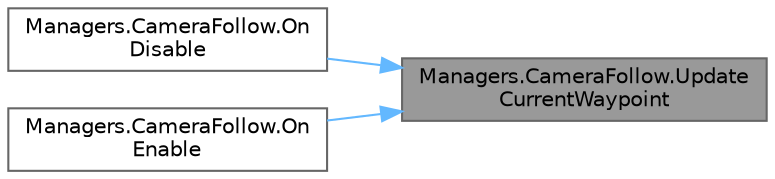 digraph "Managers.CameraFollow.UpdateCurrentWaypoint"
{
 // LATEX_PDF_SIZE
  bgcolor="transparent";
  edge [fontname=Helvetica,fontsize=10,labelfontname=Helvetica,labelfontsize=10];
  node [fontname=Helvetica,fontsize=10,shape=box,height=0.2,width=0.4];
  rankdir="RL";
  Node1 [label="Managers.CameraFollow.Update\lCurrentWaypoint",height=0.2,width=0.4,color="gray40", fillcolor="grey60", style="filled", fontcolor="black",tooltip="Updates the waypoint to the new waypoint when previous waypoint is reached."];
  Node1 -> Node2 [dir="back",color="steelblue1",style="solid"];
  Node2 [label="Managers.CameraFollow.On\lDisable",height=0.2,width=0.4,color="grey40", fillcolor="white", style="filled",URL="$class_managers_1_1_camera_follow.html#ab12e06d2d3fc44e877058fcbe0b5fddb",tooltip=" "];
  Node1 -> Node3 [dir="back",color="steelblue1",style="solid"];
  Node3 [label="Managers.CameraFollow.On\lEnable",height=0.2,width=0.4,color="grey40", fillcolor="white", style="filled",URL="$class_managers_1_1_camera_follow.html#a46efdb11082f1563df5f47a3124d7c6c",tooltip="This sets up s subscription to the state of the Player entity as it changes And a subscription to cur..."];
}
